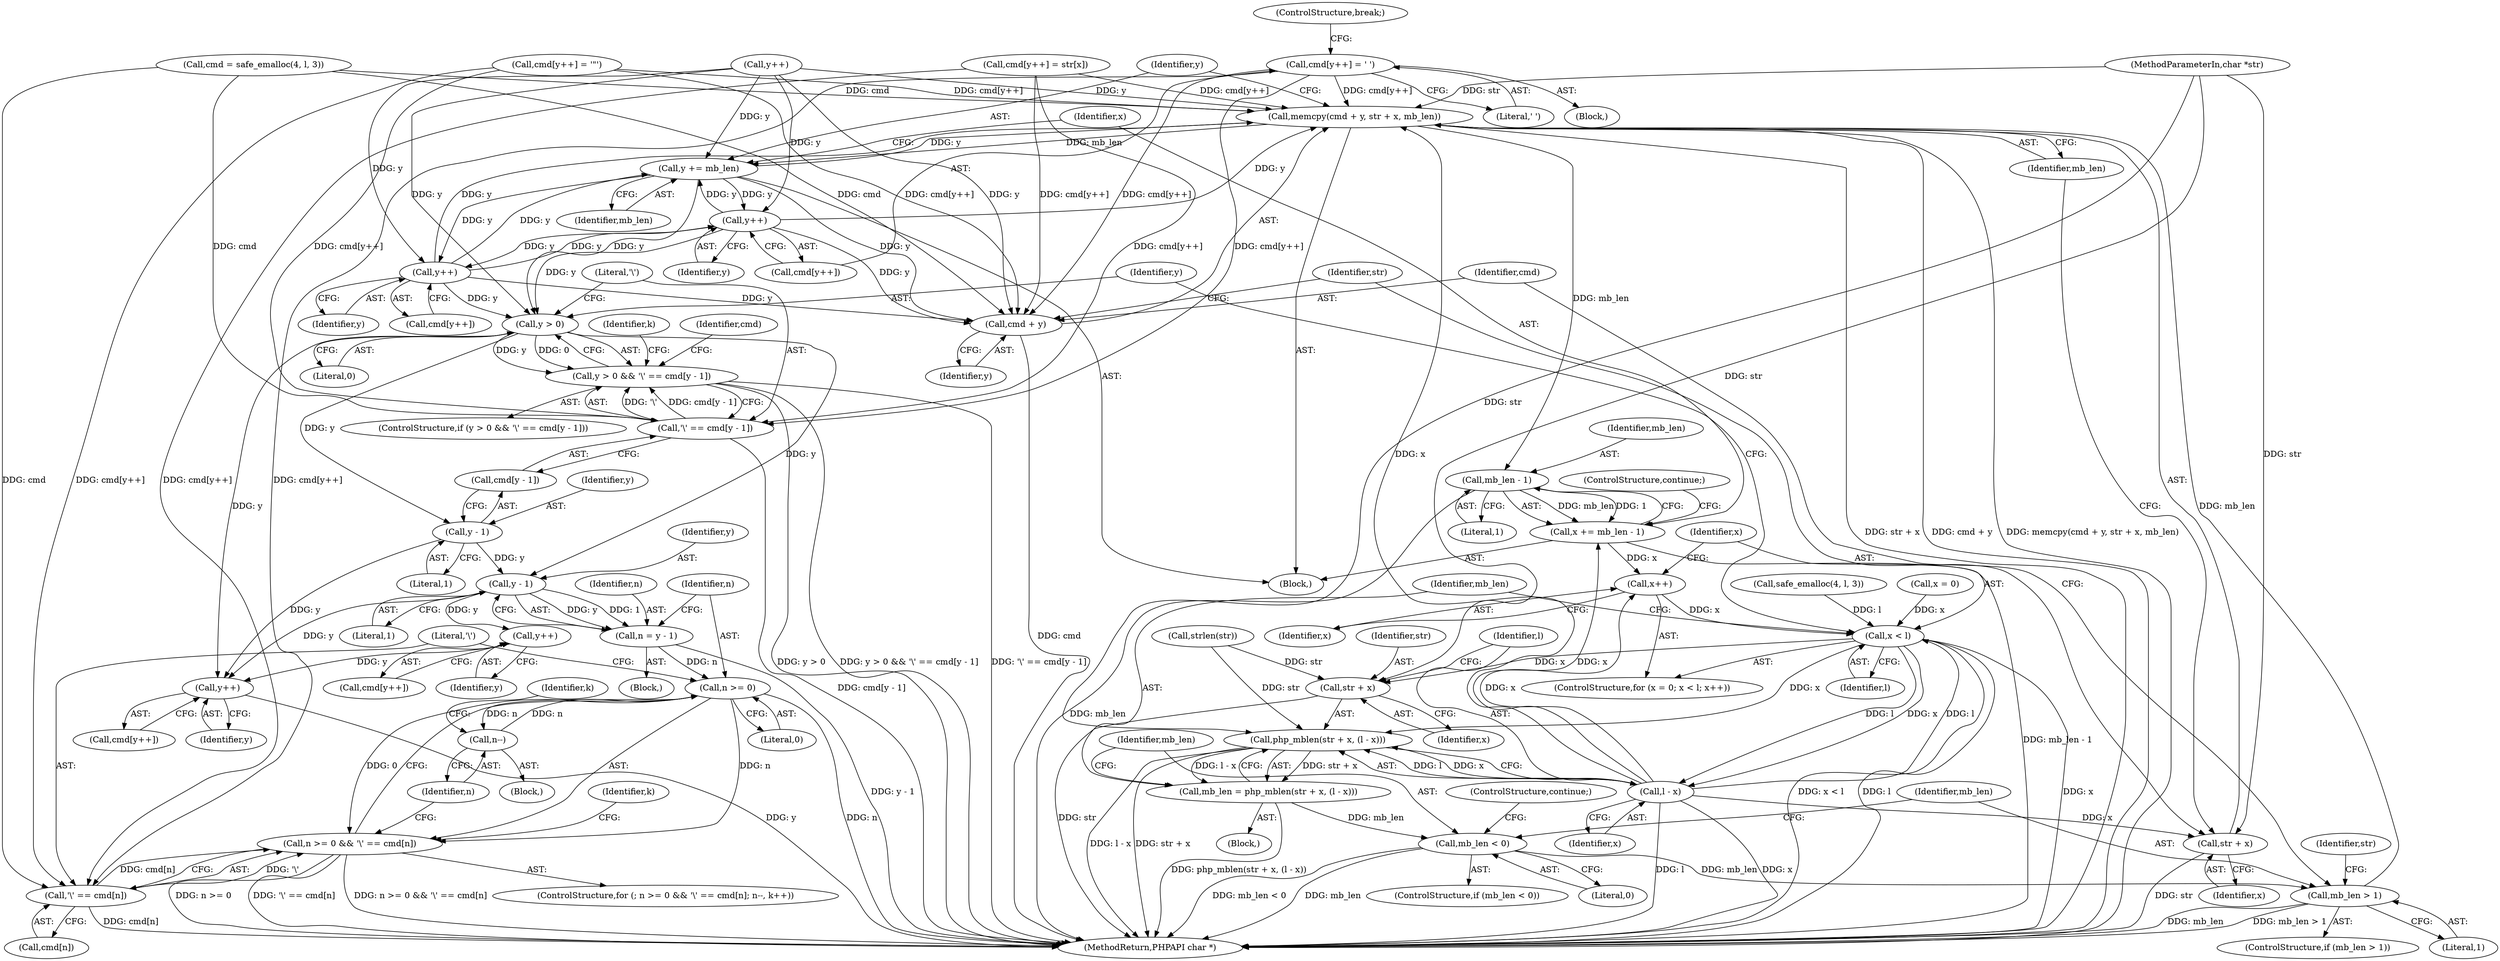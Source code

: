 digraph "0_php_d2ac264ffea5ca2e85640b6736e0c7cd4ee9a4a9@pointer" {
"1000194" [label="(Call,cmd[y++] = ' ')"];
"1000170" [label="(Call,memcpy(cmd + y, str + x, mb_len))"];
"1000178" [label="(Call,y += mb_len)"];
"1000171" [label="(Call,cmd + y)"];
"1000197" [label="(Call,y++)"];
"1000205" [label="(Call,y++)"];
"1000212" [label="(Call,y > 0)"];
"1000211" [label="(Call,y > 0 && '\\' == cmd[y - 1])"];
"1000219" [label="(Call,y - 1)"];
"1000230" [label="(Call,y - 1)"];
"1000228" [label="(Call,n = y - 1)"];
"1000235" [label="(Call,n >= 0)"];
"1000234" [label="(Call,n >= 0 && '\\' == cmd[n])"];
"1000244" [label="(Call,n--)"];
"1000256" [label="(Call,y++)"];
"1000262" [label="(Call,y++)"];
"1000183" [label="(Call,mb_len - 1)"];
"1000181" [label="(Call,x += mb_len - 1)"];
"1000145" [label="(Call,x++)"];
"1000142" [label="(Call,x < l)"];
"1000151" [label="(Call,php_mblen(str + x, (l - x)))"];
"1000149" [label="(Call,mb_len = php_mblen(str + x, (l - x)))"];
"1000159" [label="(Call,mb_len < 0)"];
"1000166" [label="(Call,mb_len > 1)"];
"1000152" [label="(Call,str + x)"];
"1000155" [label="(Call,l - x)"];
"1000174" [label="(Call,str + x)"];
"1000215" [label="(Call,'\\' == cmd[y - 1])"];
"1000238" [label="(Call,'\\' == cmd[n])"];
"1000174" [label="(Call,str + x)"];
"1000155" [label="(Call,l - x)"];
"1000216" [label="(Literal,'\\')"];
"1000235" [label="(Call,n >= 0)"];
"1000234" [label="(Call,n >= 0 && '\\' == cmd[n])"];
"1000138" [label="(ControlStructure,for (x = 0; x < l; x++))"];
"1000146" [label="(Identifier,x)"];
"1000173" [label="(Identifier,y)"];
"1000213" [label="(Identifier,y)"];
"1000243" [label="(Block,)"];
"1000237" [label="(Literal,0)"];
"1000211" [label="(Call,y > 0 && '\\' == cmd[y - 1])"];
"1000199" [label="(Literal,' ')"];
"1000171" [label="(Call,cmd + y)"];
"1000197" [label="(Call,y++)"];
"1000232" [label="(Literal,1)"];
"1000104" [label="(MethodParameterIn,char *str)"];
"1000143" [label="(Identifier,x)"];
"1000158" [label="(ControlStructure,if (mb_len < 0))"];
"1000220" [label="(Identifier,y)"];
"1000236" [label="(Identifier,n)"];
"1000262" [label="(Call,y++)"];
"1000250" [label="(Identifier,k)"];
"1000151" [label="(Call,php_mblen(str + x, (l - x)))"];
"1000247" [label="(Identifier,k)"];
"1000239" [label="(Literal,'\\')"];
"1000179" [label="(Identifier,y)"];
"1000206" [label="(Identifier,y)"];
"1000244" [label="(Call,n--)"];
"1000160" [label="(Identifier,mb_len)"];
"1000169" [label="(Block,)"];
"1000191" [label="(Block,)"];
"1000263" [label="(Identifier,y)"];
"1000198" [label="(Identifier,y)"];
"1000167" [label="(Identifier,mb_len)"];
"1000203" [label="(Call,cmd[y++])"];
"1000181" [label="(Call,x += mb_len - 1)"];
"1000177" [label="(Identifier,mb_len)"];
"1000180" [label="(Identifier,mb_len)"];
"1000142" [label="(Call,x < l)"];
"1000153" [label="(Identifier,str)"];
"1000225" [label="(Identifier,k)"];
"1000189" [label="(Identifier,str)"];
"1000212" [label="(Call,y > 0)"];
"1000184" [label="(Identifier,mb_len)"];
"1000230" [label="(Call,y - 1)"];
"1000163" [label="(ControlStructure,continue;)"];
"1000257" [label="(Identifier,y)"];
"1000215" [label="(Call,'\\' == cmd[y - 1])"];
"1000152" [label="(Call,str + x)"];
"1000147" [label="(Block,)"];
"1000114" [label="(Call,strlen(str))"];
"1000229" [label="(Identifier,n)"];
"1000132" [label="(Call,cmd[y++] = '\"')"];
"1000128" [label="(Call,safe_emalloc(4, l, 3))"];
"1000170" [label="(Call,memcpy(cmd + y, str + x, mb_len))"];
"1000205" [label="(Call,y++)"];
"1000150" [label="(Identifier,mb_len)"];
"1000214" [label="(Literal,0)"];
"1000182" [label="(Identifier,x)"];
"1000161" [label="(Literal,0)"];
"1000256" [label="(Call,y++)"];
"1000195" [label="(Call,cmd[y++])"];
"1000254" [label="(Call,cmd[y++])"];
"1000219" [label="(Call,y - 1)"];
"1000240" [label="(Call,cmd[n])"];
"1000165" [label="(ControlStructure,if (mb_len > 1))"];
"1000233" [label="(ControlStructure,for (; n >= 0 && '\\' == cmd[n]; n--, k++))"];
"1000156" [label="(Identifier,l)"];
"1000245" [label="(Identifier,n)"];
"1000166" [label="(Call,mb_len > 1)"];
"1000172" [label="(Identifier,cmd)"];
"1000221" [label="(Literal,1)"];
"1000260" [label="(Call,cmd[y++])"];
"1000202" [label="(Call,cmd[y++] = str[x])"];
"1000217" [label="(Call,cmd[y - 1])"];
"1000185" [label="(Literal,1)"];
"1000194" [label="(Call,cmd[y++] = ' ')"];
"1000178" [label="(Call,y += mb_len)"];
"1000261" [label="(Identifier,cmd)"];
"1000231" [label="(Identifier,y)"];
"1000175" [label="(Identifier,str)"];
"1000228" [label="(Call,n = y - 1)"];
"1000139" [label="(Call,x = 0)"];
"1000186" [label="(ControlStructure,continue;)"];
"1000144" [label="(Identifier,l)"];
"1000176" [label="(Identifier,x)"];
"1000210" [label="(ControlStructure,if (y > 0 && '\\' == cmd[y - 1]))"];
"1000238" [label="(Call,'\\' == cmd[n])"];
"1000222" [label="(Block,)"];
"1000157" [label="(Identifier,x)"];
"1000159" [label="(Call,mb_len < 0)"];
"1000154" [label="(Identifier,x)"];
"1000126" [label="(Call,cmd = safe_emalloc(4, l, 3))"];
"1000149" [label="(Call,mb_len = php_mblen(str + x, (l - x)))"];
"1000168" [label="(Literal,1)"];
"1000135" [label="(Call,y++)"];
"1000265" [label="(MethodReturn,PHPAPI char *)"];
"1000200" [label="(ControlStructure,break;)"];
"1000183" [label="(Call,mb_len - 1)"];
"1000145" [label="(Call,x++)"];
"1000194" -> "1000191"  [label="AST: "];
"1000194" -> "1000199"  [label="CFG: "];
"1000195" -> "1000194"  [label="AST: "];
"1000199" -> "1000194"  [label="AST: "];
"1000200" -> "1000194"  [label="CFG: "];
"1000194" -> "1000170"  [label="DDG: cmd[y++]"];
"1000194" -> "1000171"  [label="DDG: cmd[y++]"];
"1000194" -> "1000215"  [label="DDG: cmd[y++]"];
"1000194" -> "1000238"  [label="DDG: cmd[y++]"];
"1000170" -> "1000169"  [label="AST: "];
"1000170" -> "1000177"  [label="CFG: "];
"1000171" -> "1000170"  [label="AST: "];
"1000174" -> "1000170"  [label="AST: "];
"1000177" -> "1000170"  [label="AST: "];
"1000179" -> "1000170"  [label="CFG: "];
"1000170" -> "1000265"  [label="DDG: cmd + y"];
"1000170" -> "1000265"  [label="DDG: memcpy(cmd + y, str + x, mb_len)"];
"1000170" -> "1000265"  [label="DDG: str + x"];
"1000202" -> "1000170"  [label="DDG: cmd[y++]"];
"1000126" -> "1000170"  [label="DDG: cmd"];
"1000132" -> "1000170"  [label="DDG: cmd[y++]"];
"1000178" -> "1000170"  [label="DDG: y"];
"1000205" -> "1000170"  [label="DDG: y"];
"1000135" -> "1000170"  [label="DDG: y"];
"1000197" -> "1000170"  [label="DDG: y"];
"1000104" -> "1000170"  [label="DDG: str"];
"1000155" -> "1000170"  [label="DDG: x"];
"1000166" -> "1000170"  [label="DDG: mb_len"];
"1000170" -> "1000178"  [label="DDG: mb_len"];
"1000170" -> "1000183"  [label="DDG: mb_len"];
"1000178" -> "1000169"  [label="AST: "];
"1000178" -> "1000180"  [label="CFG: "];
"1000179" -> "1000178"  [label="AST: "];
"1000180" -> "1000178"  [label="AST: "];
"1000182" -> "1000178"  [label="CFG: "];
"1000178" -> "1000171"  [label="DDG: y"];
"1000205" -> "1000178"  [label="DDG: y"];
"1000135" -> "1000178"  [label="DDG: y"];
"1000197" -> "1000178"  [label="DDG: y"];
"1000178" -> "1000197"  [label="DDG: y"];
"1000178" -> "1000205"  [label="DDG: y"];
"1000178" -> "1000212"  [label="DDG: y"];
"1000171" -> "1000173"  [label="CFG: "];
"1000172" -> "1000171"  [label="AST: "];
"1000173" -> "1000171"  [label="AST: "];
"1000175" -> "1000171"  [label="CFG: "];
"1000171" -> "1000265"  [label="DDG: cmd"];
"1000202" -> "1000171"  [label="DDG: cmd[y++]"];
"1000126" -> "1000171"  [label="DDG: cmd"];
"1000132" -> "1000171"  [label="DDG: cmd[y++]"];
"1000205" -> "1000171"  [label="DDG: y"];
"1000135" -> "1000171"  [label="DDG: y"];
"1000197" -> "1000171"  [label="DDG: y"];
"1000197" -> "1000195"  [label="AST: "];
"1000197" -> "1000198"  [label="CFG: "];
"1000198" -> "1000197"  [label="AST: "];
"1000195" -> "1000197"  [label="CFG: "];
"1000205" -> "1000197"  [label="DDG: y"];
"1000135" -> "1000197"  [label="DDG: y"];
"1000197" -> "1000205"  [label="DDG: y"];
"1000197" -> "1000212"  [label="DDG: y"];
"1000205" -> "1000203"  [label="AST: "];
"1000205" -> "1000206"  [label="CFG: "];
"1000206" -> "1000205"  [label="AST: "];
"1000203" -> "1000205"  [label="CFG: "];
"1000135" -> "1000205"  [label="DDG: y"];
"1000205" -> "1000212"  [label="DDG: y"];
"1000212" -> "1000211"  [label="AST: "];
"1000212" -> "1000214"  [label="CFG: "];
"1000213" -> "1000212"  [label="AST: "];
"1000214" -> "1000212"  [label="AST: "];
"1000216" -> "1000212"  [label="CFG: "];
"1000211" -> "1000212"  [label="CFG: "];
"1000212" -> "1000211"  [label="DDG: y"];
"1000212" -> "1000211"  [label="DDG: 0"];
"1000135" -> "1000212"  [label="DDG: y"];
"1000212" -> "1000219"  [label="DDG: y"];
"1000212" -> "1000230"  [label="DDG: y"];
"1000212" -> "1000262"  [label="DDG: y"];
"1000211" -> "1000210"  [label="AST: "];
"1000211" -> "1000215"  [label="CFG: "];
"1000215" -> "1000211"  [label="AST: "];
"1000225" -> "1000211"  [label="CFG: "];
"1000261" -> "1000211"  [label="CFG: "];
"1000211" -> "1000265"  [label="DDG: y > 0"];
"1000211" -> "1000265"  [label="DDG: y > 0 && '\\' == cmd[y - 1]"];
"1000211" -> "1000265"  [label="DDG: '\\' == cmd[y - 1]"];
"1000215" -> "1000211"  [label="DDG: '\\'"];
"1000215" -> "1000211"  [label="DDG: cmd[y - 1]"];
"1000219" -> "1000217"  [label="AST: "];
"1000219" -> "1000221"  [label="CFG: "];
"1000220" -> "1000219"  [label="AST: "];
"1000221" -> "1000219"  [label="AST: "];
"1000217" -> "1000219"  [label="CFG: "];
"1000219" -> "1000230"  [label="DDG: y"];
"1000219" -> "1000262"  [label="DDG: y"];
"1000230" -> "1000228"  [label="AST: "];
"1000230" -> "1000232"  [label="CFG: "];
"1000231" -> "1000230"  [label="AST: "];
"1000232" -> "1000230"  [label="AST: "];
"1000228" -> "1000230"  [label="CFG: "];
"1000230" -> "1000228"  [label="DDG: y"];
"1000230" -> "1000228"  [label="DDG: 1"];
"1000230" -> "1000256"  [label="DDG: y"];
"1000230" -> "1000262"  [label="DDG: y"];
"1000228" -> "1000222"  [label="AST: "];
"1000229" -> "1000228"  [label="AST: "];
"1000236" -> "1000228"  [label="CFG: "];
"1000228" -> "1000265"  [label="DDG: y - 1"];
"1000228" -> "1000235"  [label="DDG: n"];
"1000235" -> "1000234"  [label="AST: "];
"1000235" -> "1000237"  [label="CFG: "];
"1000236" -> "1000235"  [label="AST: "];
"1000237" -> "1000235"  [label="AST: "];
"1000239" -> "1000235"  [label="CFG: "];
"1000234" -> "1000235"  [label="CFG: "];
"1000235" -> "1000265"  [label="DDG: n"];
"1000235" -> "1000234"  [label="DDG: n"];
"1000235" -> "1000234"  [label="DDG: 0"];
"1000244" -> "1000235"  [label="DDG: n"];
"1000235" -> "1000244"  [label="DDG: n"];
"1000234" -> "1000233"  [label="AST: "];
"1000234" -> "1000238"  [label="CFG: "];
"1000238" -> "1000234"  [label="AST: "];
"1000245" -> "1000234"  [label="CFG: "];
"1000250" -> "1000234"  [label="CFG: "];
"1000234" -> "1000265"  [label="DDG: n >= 0"];
"1000234" -> "1000265"  [label="DDG: '\\' == cmd[n]"];
"1000234" -> "1000265"  [label="DDG: n >= 0 && '\\' == cmd[n]"];
"1000238" -> "1000234"  [label="DDG: '\\'"];
"1000238" -> "1000234"  [label="DDG: cmd[n]"];
"1000244" -> "1000243"  [label="AST: "];
"1000244" -> "1000245"  [label="CFG: "];
"1000245" -> "1000244"  [label="AST: "];
"1000247" -> "1000244"  [label="CFG: "];
"1000256" -> "1000254"  [label="AST: "];
"1000256" -> "1000257"  [label="CFG: "];
"1000257" -> "1000256"  [label="AST: "];
"1000254" -> "1000256"  [label="CFG: "];
"1000256" -> "1000262"  [label="DDG: y"];
"1000262" -> "1000260"  [label="AST: "];
"1000262" -> "1000263"  [label="CFG: "];
"1000263" -> "1000262"  [label="AST: "];
"1000260" -> "1000262"  [label="CFG: "];
"1000262" -> "1000265"  [label="DDG: y"];
"1000183" -> "1000181"  [label="AST: "];
"1000183" -> "1000185"  [label="CFG: "];
"1000184" -> "1000183"  [label="AST: "];
"1000185" -> "1000183"  [label="AST: "];
"1000181" -> "1000183"  [label="CFG: "];
"1000183" -> "1000265"  [label="DDG: mb_len"];
"1000183" -> "1000181"  [label="DDG: mb_len"];
"1000183" -> "1000181"  [label="DDG: 1"];
"1000181" -> "1000169"  [label="AST: "];
"1000182" -> "1000181"  [label="AST: "];
"1000186" -> "1000181"  [label="CFG: "];
"1000181" -> "1000265"  [label="DDG: mb_len - 1"];
"1000181" -> "1000145"  [label="DDG: x"];
"1000155" -> "1000181"  [label="DDG: x"];
"1000145" -> "1000138"  [label="AST: "];
"1000145" -> "1000146"  [label="CFG: "];
"1000146" -> "1000145"  [label="AST: "];
"1000143" -> "1000145"  [label="CFG: "];
"1000145" -> "1000142"  [label="DDG: x"];
"1000155" -> "1000145"  [label="DDG: x"];
"1000142" -> "1000138"  [label="AST: "];
"1000142" -> "1000144"  [label="CFG: "];
"1000143" -> "1000142"  [label="AST: "];
"1000144" -> "1000142"  [label="AST: "];
"1000150" -> "1000142"  [label="CFG: "];
"1000213" -> "1000142"  [label="CFG: "];
"1000142" -> "1000265"  [label="DDG: x < l"];
"1000142" -> "1000265"  [label="DDG: l"];
"1000142" -> "1000265"  [label="DDG: x"];
"1000139" -> "1000142"  [label="DDG: x"];
"1000128" -> "1000142"  [label="DDG: l"];
"1000155" -> "1000142"  [label="DDG: l"];
"1000142" -> "1000151"  [label="DDG: x"];
"1000142" -> "1000152"  [label="DDG: x"];
"1000142" -> "1000155"  [label="DDG: l"];
"1000142" -> "1000155"  [label="DDG: x"];
"1000151" -> "1000149"  [label="AST: "];
"1000151" -> "1000155"  [label="CFG: "];
"1000152" -> "1000151"  [label="AST: "];
"1000155" -> "1000151"  [label="AST: "];
"1000149" -> "1000151"  [label="CFG: "];
"1000151" -> "1000265"  [label="DDG: str + x"];
"1000151" -> "1000265"  [label="DDG: l - x"];
"1000151" -> "1000149"  [label="DDG: str + x"];
"1000151" -> "1000149"  [label="DDG: l - x"];
"1000114" -> "1000151"  [label="DDG: str"];
"1000104" -> "1000151"  [label="DDG: str"];
"1000155" -> "1000151"  [label="DDG: l"];
"1000155" -> "1000151"  [label="DDG: x"];
"1000149" -> "1000147"  [label="AST: "];
"1000150" -> "1000149"  [label="AST: "];
"1000160" -> "1000149"  [label="CFG: "];
"1000149" -> "1000265"  [label="DDG: php_mblen(str + x, (l - x))"];
"1000149" -> "1000159"  [label="DDG: mb_len"];
"1000159" -> "1000158"  [label="AST: "];
"1000159" -> "1000161"  [label="CFG: "];
"1000160" -> "1000159"  [label="AST: "];
"1000161" -> "1000159"  [label="AST: "];
"1000163" -> "1000159"  [label="CFG: "];
"1000167" -> "1000159"  [label="CFG: "];
"1000159" -> "1000265"  [label="DDG: mb_len < 0"];
"1000159" -> "1000265"  [label="DDG: mb_len"];
"1000159" -> "1000166"  [label="DDG: mb_len"];
"1000166" -> "1000165"  [label="AST: "];
"1000166" -> "1000168"  [label="CFG: "];
"1000167" -> "1000166"  [label="AST: "];
"1000168" -> "1000166"  [label="AST: "];
"1000172" -> "1000166"  [label="CFG: "];
"1000189" -> "1000166"  [label="CFG: "];
"1000166" -> "1000265"  [label="DDG: mb_len > 1"];
"1000166" -> "1000265"  [label="DDG: mb_len"];
"1000152" -> "1000154"  [label="CFG: "];
"1000153" -> "1000152"  [label="AST: "];
"1000154" -> "1000152"  [label="AST: "];
"1000156" -> "1000152"  [label="CFG: "];
"1000152" -> "1000265"  [label="DDG: str"];
"1000114" -> "1000152"  [label="DDG: str"];
"1000104" -> "1000152"  [label="DDG: str"];
"1000155" -> "1000157"  [label="CFG: "];
"1000156" -> "1000155"  [label="AST: "];
"1000157" -> "1000155"  [label="AST: "];
"1000155" -> "1000265"  [label="DDG: x"];
"1000155" -> "1000265"  [label="DDG: l"];
"1000155" -> "1000174"  [label="DDG: x"];
"1000174" -> "1000176"  [label="CFG: "];
"1000175" -> "1000174"  [label="AST: "];
"1000176" -> "1000174"  [label="AST: "];
"1000177" -> "1000174"  [label="CFG: "];
"1000174" -> "1000265"  [label="DDG: str"];
"1000104" -> "1000174"  [label="DDG: str"];
"1000215" -> "1000217"  [label="CFG: "];
"1000216" -> "1000215"  [label="AST: "];
"1000217" -> "1000215"  [label="AST: "];
"1000215" -> "1000265"  [label="DDG: cmd[y - 1]"];
"1000126" -> "1000215"  [label="DDG: cmd"];
"1000202" -> "1000215"  [label="DDG: cmd[y++]"];
"1000132" -> "1000215"  [label="DDG: cmd[y++]"];
"1000238" -> "1000240"  [label="CFG: "];
"1000239" -> "1000238"  [label="AST: "];
"1000240" -> "1000238"  [label="AST: "];
"1000238" -> "1000265"  [label="DDG: cmd[n]"];
"1000126" -> "1000238"  [label="DDG: cmd"];
"1000202" -> "1000238"  [label="DDG: cmd[y++]"];
"1000132" -> "1000238"  [label="DDG: cmd[y++]"];
}
